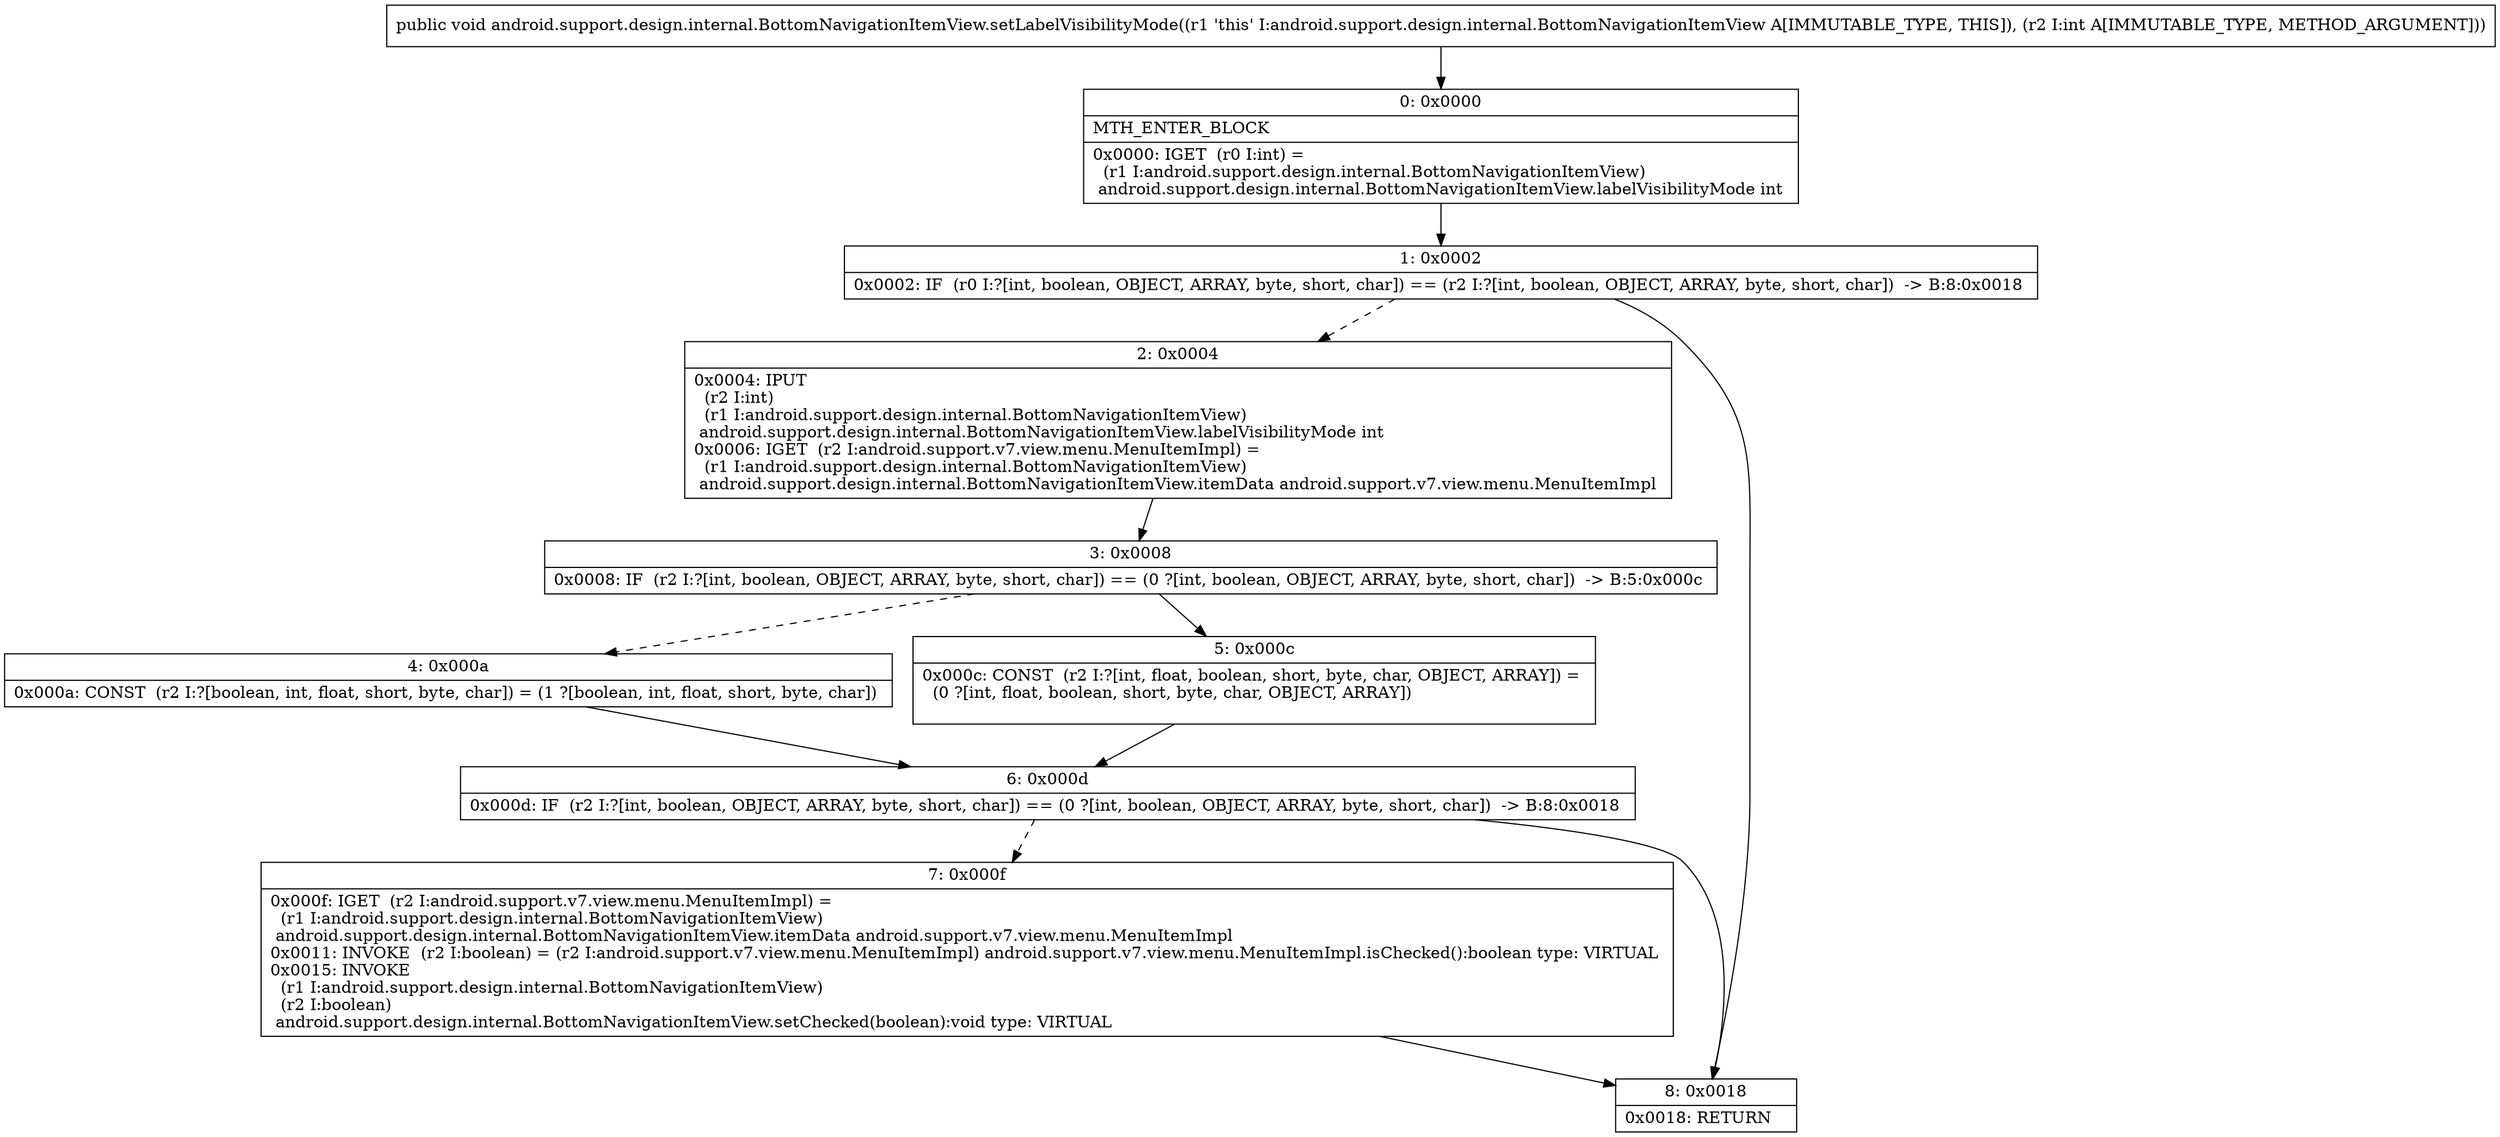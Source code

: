 digraph "CFG forandroid.support.design.internal.BottomNavigationItemView.setLabelVisibilityMode(I)V" {
Node_0 [shape=record,label="{0\:\ 0x0000|MTH_ENTER_BLOCK\l|0x0000: IGET  (r0 I:int) = \l  (r1 I:android.support.design.internal.BottomNavigationItemView)\l android.support.design.internal.BottomNavigationItemView.labelVisibilityMode int \l}"];
Node_1 [shape=record,label="{1\:\ 0x0002|0x0002: IF  (r0 I:?[int, boolean, OBJECT, ARRAY, byte, short, char]) == (r2 I:?[int, boolean, OBJECT, ARRAY, byte, short, char])  \-\> B:8:0x0018 \l}"];
Node_2 [shape=record,label="{2\:\ 0x0004|0x0004: IPUT  \l  (r2 I:int)\l  (r1 I:android.support.design.internal.BottomNavigationItemView)\l android.support.design.internal.BottomNavigationItemView.labelVisibilityMode int \l0x0006: IGET  (r2 I:android.support.v7.view.menu.MenuItemImpl) = \l  (r1 I:android.support.design.internal.BottomNavigationItemView)\l android.support.design.internal.BottomNavigationItemView.itemData android.support.v7.view.menu.MenuItemImpl \l}"];
Node_3 [shape=record,label="{3\:\ 0x0008|0x0008: IF  (r2 I:?[int, boolean, OBJECT, ARRAY, byte, short, char]) == (0 ?[int, boolean, OBJECT, ARRAY, byte, short, char])  \-\> B:5:0x000c \l}"];
Node_4 [shape=record,label="{4\:\ 0x000a|0x000a: CONST  (r2 I:?[boolean, int, float, short, byte, char]) = (1 ?[boolean, int, float, short, byte, char]) \l}"];
Node_5 [shape=record,label="{5\:\ 0x000c|0x000c: CONST  (r2 I:?[int, float, boolean, short, byte, char, OBJECT, ARRAY]) = \l  (0 ?[int, float, boolean, short, byte, char, OBJECT, ARRAY])\l \l}"];
Node_6 [shape=record,label="{6\:\ 0x000d|0x000d: IF  (r2 I:?[int, boolean, OBJECT, ARRAY, byte, short, char]) == (0 ?[int, boolean, OBJECT, ARRAY, byte, short, char])  \-\> B:8:0x0018 \l}"];
Node_7 [shape=record,label="{7\:\ 0x000f|0x000f: IGET  (r2 I:android.support.v7.view.menu.MenuItemImpl) = \l  (r1 I:android.support.design.internal.BottomNavigationItemView)\l android.support.design.internal.BottomNavigationItemView.itemData android.support.v7.view.menu.MenuItemImpl \l0x0011: INVOKE  (r2 I:boolean) = (r2 I:android.support.v7.view.menu.MenuItemImpl) android.support.v7.view.menu.MenuItemImpl.isChecked():boolean type: VIRTUAL \l0x0015: INVOKE  \l  (r1 I:android.support.design.internal.BottomNavigationItemView)\l  (r2 I:boolean)\l android.support.design.internal.BottomNavigationItemView.setChecked(boolean):void type: VIRTUAL \l}"];
Node_8 [shape=record,label="{8\:\ 0x0018|0x0018: RETURN   \l}"];
MethodNode[shape=record,label="{public void android.support.design.internal.BottomNavigationItemView.setLabelVisibilityMode((r1 'this' I:android.support.design.internal.BottomNavigationItemView A[IMMUTABLE_TYPE, THIS]), (r2 I:int A[IMMUTABLE_TYPE, METHOD_ARGUMENT])) }"];
MethodNode -> Node_0;
Node_0 -> Node_1;
Node_1 -> Node_2[style=dashed];
Node_1 -> Node_8;
Node_2 -> Node_3;
Node_3 -> Node_4[style=dashed];
Node_3 -> Node_5;
Node_4 -> Node_6;
Node_5 -> Node_6;
Node_6 -> Node_7[style=dashed];
Node_6 -> Node_8;
Node_7 -> Node_8;
}

